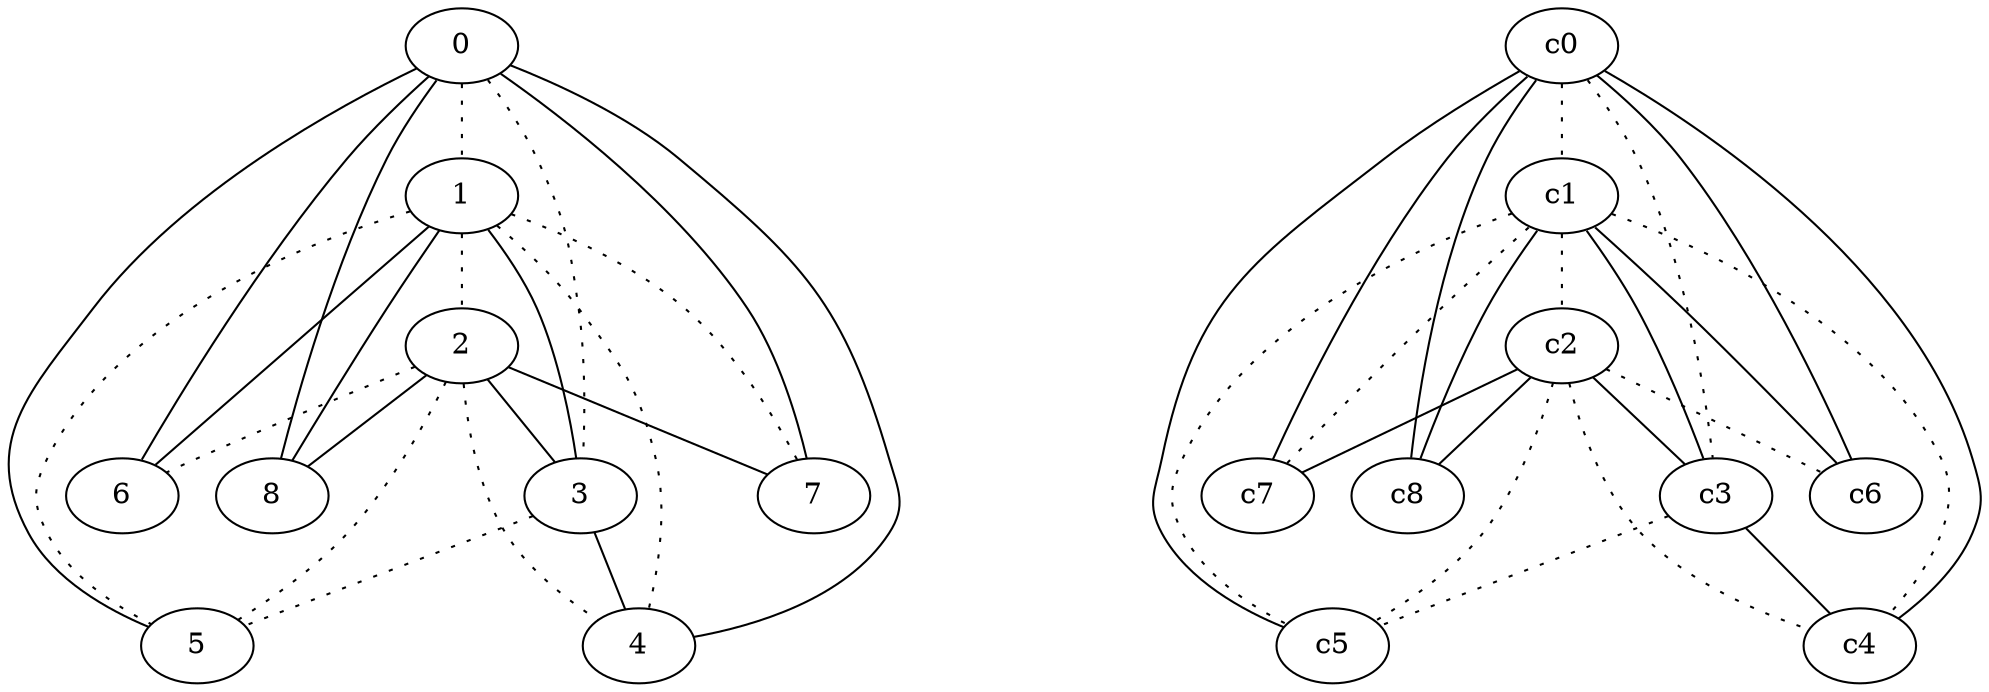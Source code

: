 graph {
a0[label=0];
a1[label=1];
a2[label=2];
a3[label=3];
a4[label=4];
a5[label=5];
a6[label=6];
a7[label=7];
a8[label=8];
a0 -- a1 [style=dotted];
a0 -- a3 [style=dotted];
a0 -- a4;
a0 -- a5;
a0 -- a6;
a0 -- a7;
a0 -- a8;
a1 -- a2 [style=dotted];
a1 -- a3;
a1 -- a4 [style=dotted];
a1 -- a5 [style=dotted];
a1 -- a6;
a1 -- a7 [style=dotted];
a1 -- a8;
a2 -- a3;
a2 -- a4 [style=dotted];
a2 -- a5 [style=dotted];
a2 -- a6 [style=dotted];
a2 -- a7;
a2 -- a8;
a3 -- a4;
a3 -- a5 [style=dotted];
c0 -- c1 [style=dotted];
c0 -- c3 [style=dotted];
c0 -- c4;
c0 -- c5;
c0 -- c6;
c0 -- c7;
c0 -- c8;
c1 -- c2 [style=dotted];
c1 -- c3;
c1 -- c4 [style=dotted];
c1 -- c5 [style=dotted];
c1 -- c6;
c1 -- c7 [style=dotted];
c1 -- c8;
c2 -- c3;
c2 -- c4 [style=dotted];
c2 -- c5 [style=dotted];
c2 -- c6 [style=dotted];
c2 -- c7;
c2 -- c8;
c3 -- c4;
c3 -- c5 [style=dotted];
}
